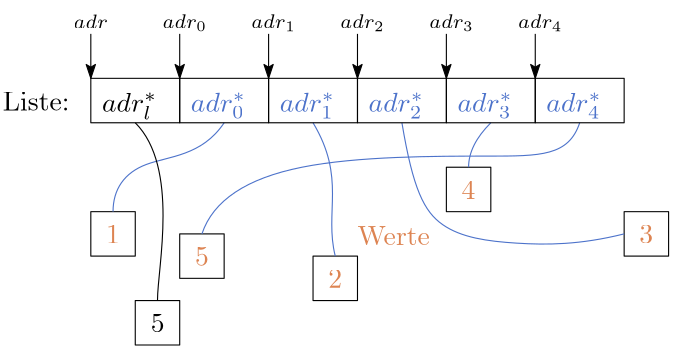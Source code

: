 <?xml version="1.0"?>
<!DOCTYPE ipe SYSTEM "ipe.dtd">
<ipe version="70218" creator="Ipe 7.2.24">
<info created="D:20210625163147" modified="D:20230901152639"/>
<ipestyle name="basic">
<symbol name="arrow/arc(spx)">
<path stroke="sym-stroke" fill="sym-stroke" pen="sym-pen">
0 0 m
-1 0.333 l
-1 -0.333 l
h
</path>
</symbol>
<symbol name="arrow/farc(spx)">
<path stroke="sym-stroke" fill="white" pen="sym-pen">
0 0 m
-1 0.333 l
-1 -0.333 l
h
</path>
</symbol>
<symbol name="arrow/ptarc(spx)">
<path stroke="sym-stroke" fill="sym-stroke" pen="sym-pen">
0 0 m
-1 0.333 l
-0.8 0 l
-1 -0.333 l
h
</path>
</symbol>
<symbol name="arrow/fptarc(spx)">
<path stroke="sym-stroke" fill="white" pen="sym-pen">
0 0 m
-1 0.333 l
-0.8 0 l
-1 -0.333 l
h
</path>
</symbol>
<symbol name="mark/circle(sx)" transformations="translations">
<path fill="sym-stroke">
0.6 0 0 0.6 0 0 e
0.4 0 0 0.4 0 0 e
</path>
</symbol>
<symbol name="mark/disk(sx)" transformations="translations">
<path fill="sym-stroke">
0.6 0 0 0.6 0 0 e
</path>
</symbol>
<symbol name="mark/fdisk(sfx)" transformations="translations">
<group>
<path fill="sym-fill">
0.5 0 0 0.5 0 0 e
</path>
<path fill="sym-stroke" fillrule="eofill">
0.6 0 0 0.6 0 0 e
0.4 0 0 0.4 0 0 e
</path>
</group>
</symbol>
<symbol name="mark/box(sx)" transformations="translations">
<path fill="sym-stroke" fillrule="eofill">
-0.6 -0.6 m
0.6 -0.6 l
0.6 0.6 l
-0.6 0.6 l
h
-0.4 -0.4 m
0.4 -0.4 l
0.4 0.4 l
-0.4 0.4 l
h
</path>
</symbol>
<symbol name="mark/square(sx)" transformations="translations">
<path fill="sym-stroke">
-0.6 -0.6 m
0.6 -0.6 l
0.6 0.6 l
-0.6 0.6 l
h
</path>
</symbol>
<symbol name="mark/fsquare(sfx)" transformations="translations">
<group>
<path fill="sym-fill">
-0.5 -0.5 m
0.5 -0.5 l
0.5 0.5 l
-0.5 0.5 l
h
</path>
<path fill="sym-stroke" fillrule="eofill">
-0.6 -0.6 m
0.6 -0.6 l
0.6 0.6 l
-0.6 0.6 l
h
-0.4 -0.4 m
0.4 -0.4 l
0.4 0.4 l
-0.4 0.4 l
h
</path>
</group>
</symbol>
<symbol name="mark/cross(sx)" transformations="translations">
<group>
<path fill="sym-stroke">
-0.43 -0.57 m
0.57 0.43 l
0.43 0.57 l
-0.57 -0.43 l
h
</path>
<path fill="sym-stroke">
-0.43 0.57 m
0.57 -0.43 l
0.43 -0.57 l
-0.57 0.43 l
h
</path>
</group>
</symbol>
<symbol name="arrow/fnormal(spx)">
<path stroke="sym-stroke" fill="white" pen="sym-pen">
0 0 m
-1 0.333 l
-1 -0.333 l
h
</path>
</symbol>
<symbol name="arrow/pointed(spx)">
<path stroke="sym-stroke" fill="sym-stroke" pen="sym-pen">
0 0 m
-1 0.333 l
-0.8 0 l
-1 -0.333 l
h
</path>
</symbol>
<symbol name="arrow/fpointed(spx)">
<path stroke="sym-stroke" fill="white" pen="sym-pen">
0 0 m
-1 0.333 l
-0.8 0 l
-1 -0.333 l
h
</path>
</symbol>
<symbol name="arrow/linear(spx)">
<path stroke="sym-stroke" pen="sym-pen">
-1 0.333 m
0 0 l
-1 -0.333 l
</path>
</symbol>
<symbol name="arrow/fdouble(spx)">
<path stroke="sym-stroke" fill="white" pen="sym-pen">
0 0 m
-1 0.333 l
-1 -0.333 l
h
-1 0 m
-2 0.333 l
-2 -0.333 l
h
</path>
</symbol>
<symbol name="arrow/double(spx)">
<path stroke="sym-stroke" fill="sym-stroke" pen="sym-pen">
0 0 m
-1 0.333 l
-1 -0.333 l
h
-1 0 m
-2 0.333 l
-2 -0.333 l
h
</path>
</symbol>
<anglesize name="22.5 deg" value="22.5"/>
<anglesize name="30 deg" value="30"/>
<anglesize name="45 deg" value="45"/>
<anglesize name="60 deg" value="60"/>
<anglesize name="90 deg" value="90"/>
<arrowsize name="large" value="10"/>
<arrowsize name="small" value="5"/>
<arrowsize name="tiny" value="3"/>
<color name="blue" value="0 0 1"/>
<color name="brown" value="0.647 0.165 0.165"/>
<color name="darkblue" value="0 0 0.545"/>
<color name="darkcyan" value="0 0.545 0.545"/>
<color name="darkgray" value="0.663"/>
<color name="darkgreen" value="0 0.392 0"/>
<color name="darkmagenta" value="0.545 0 0.545"/>
<color name="darkorange" value="1 0.549 0"/>
<color name="darkred" value="0.545 0 0"/>
<color name="gold" value="1 0.843 0"/>
<color name="gray" value="0.745"/>
<color name="green" value="0 1 0"/>
<color name="lightblue" value="0.678 0.847 0.902"/>
<color name="lightcyan" value="0.878 1 1"/>
<color name="lightgray" value="0.827"/>
<color name="lightgreen" value="0.565 0.933 0.565"/>
<color name="lightyellow" value="1 1 0.878"/>
<color name="navy" value="0 0 0.502"/>
<color name="orange" value="1 0.647 0"/>
<color name="pink" value="1 0.753 0.796"/>
<color name="purple" value="0.627 0.125 0.941"/>
<color name="red" value="1 0 0"/>
<color name="sbblue" value="0.298 0.447 0.79"/>
<color name="sbgreen" value="0.333 0.658 0.407"/>
<color name="sborange" value="0.866 0.517 0.321"/>
<color name="sbpurple" value="0.505 0.447 0.698"/>
<color name="sbred" value="0.768 0.305 0.321"/>
<color name="seagreen" value="0.18 0.545 0.341"/>
<color name="turquoise" value="0.251 0.878 0.816"/>
<color name="verydarkgray" value="0.4"/>
<color name="violet" value="0.933 0.51 0.933"/>
<color name="yellow" value="1 1 0"/>
<dashstyle name="dash dot dotted" value="[4 2 1 2 1 2] 0"/>
<dashstyle name="dash dotted" value="[4 2 1 2] 0"/>
<dashstyle name="dashed" value="[4] 0"/>
<dashstyle name="dotted" value="[1 3] 0"/>
<gridsize name="10 pts (~3.5 mm)" value="10"/>
<gridsize name="14 pts (~5 mm)" value="14"/>
<gridsize name="16 pts (~6 mm)" value="16"/>
<gridsize name="20 pts (~7 mm)" value="20"/>
<gridsize name="28 pts (~10 mm)" value="28"/>
<gridsize name="32 pts (~12 mm)" value="32"/>
<gridsize name="4 pts" value="4"/>
<gridsize name="56 pts (~20 mm)" value="56"/>
<gridsize name="8 pts (~3 mm)" value="8"/>
<opacity name="10%" value="0.1"/>
<opacity name="30%" value="0.3"/>
<opacity name="50%" value="0.5"/>
<opacity name="75%" value="0.75"/>
<pen name="fat" value="1.2"/>
<pen name="heavier" value="0.8"/>
<pen name="ultrafat" value="2"/>
<symbolsize name="large" value="5"/>
<symbolsize name="small" value="2"/>
<symbolsize name="tiny" value="1.1"/>
<textsize name="Huge" value="\Huge"/>
<textsize name="LARGE" value="\LARGE"/>
<textsize name="Large" value="\Large"/>
<textsize name="footnote" value="\footnotesize"/>
<textsize name="huge" value="\huge"/>
<textsize name="large" value="\large"/>
<textsize name="small" value="\small"/>
<textsize name="tiny" value="\tiny"/>
<textstyle name="center" begin="\begin{center}" end="\end{center}"/>
<textstyle name="item" begin="\begin{itemize}\item{}" end="\end{itemize}"/>
<textstyle name="itemize" begin="\begin{itemize}" end="\end{itemize}"/>
<tiling name="falling" angle="-60" step="4" width="1"/>
<tiling name="rising" angle="30" step="4" width="1"/>
</ipestyle>
<page>
<layer name="alpha"/>
<view layers="alpha" active="alpha"/>
<path layer="alpha" fill="white">
260 732 m
260 604 l
16 604 l
16 732 l
h
</path>
<path stroke="black">
48 656 m
48 640 l
64 640 l
64 656 l
h
</path>
<path stroke="black">
128 640 m
128 624 l
144 624 l
144 640 l
h
</path>
<path matrix="1 0 0 1 -16 64" stroke="black">
192 608 m
192 592 l
208 592 l
208 608 l
h
</path>
<path stroke="black">
240 656 m
240 640 l
256 640 l
256 656 l
h
</path>
<text matrix="1 0 0 1 1.46955 -3.42896" transformations="translations" pos="52 648" stroke="sborange" type="label" width="4.981" height="6.42" depth="0" valign="baseline">1</text>
<text matrix="1 0 0 1 81.4695 -19.429" transformations="translations" pos="52 648" stroke="sborange" type="label" width="4.981" height="6.42" depth="0" valign="baseline">2</text>
<text matrix="1 0 0 1 129.47 12.571" transformations="translations" pos="52 648" stroke="sborange" type="label" width="4.981" height="6.42" depth="0" valign="baseline">4</text>
<text matrix="1 0 0 1 193.47 -3.42896" transformations="translations" pos="52 648" stroke="sborange" type="label" width="4.981" height="6.42" depth="0" valign="baseline">3</text>
<path matrix="1 0 0 1 -112 40" stroke="black">
192 608 m
192 592 l
208 592 l
208 608 l
h
</path>
<text matrix="1 0 0 1 33.47 -11.429" transformations="translations" pos="52 648" stroke="sborange" type="label" width="4.981" height="6.42" depth="0" valign="baseline">5</text>
<path stroke="sbblue">
96 688 m
88 676
64 676
56 664
56 656 c
</path>
<path stroke="sbblue">
128 688 m
140 668
132 656
136 640 c
</path>
<path stroke="sbblue">
192 688 m
184 680
184 672 c
</path>
<path stroke="sbblue">
160 688 m
164 664
172 648
200 644
224 644
240 648 c
</path>
<path stroke="sbblue">
224 688 m
220 676
200 676
116 676
92 660
88 648 c
</path>
<text matrix="1 0 0 1 120 -4" transformations="translations" pos="24 648" stroke="sborange" type="label" width="26.041" height="6.808" depth="0" valign="baseline">Werte</text>
<path stroke="black">
80 704 m
80 688 l
112 688 l
112 704 l
h
</path>
<path stroke="black">
112 704 m
112 688 l
144 688 l
144 704 l
h
</path>
<path stroke="black">
144 704 m
144 688 l
176 688 l
176 704 l
h
</path>
<path stroke="black">
176 704 m
176 688 l
208 688 l
208 704 l
h
</path>
<path stroke="black">
208 704 m
208 688 l
240 688 l
240 704 l
h
</path>
<text matrix="1 0 0 1 0 -4" transformations="translations" pos="84 696" stroke="sbblue" type="label" width="19.803" height="6.921" depth="2.47" valign="baseline" style="math">adr_0^*</text>
<text matrix="1 0 0 1 32 -4" transformations="translations" pos="84 696" stroke="sbblue" type="label" width="19.803" height="6.921" depth="2.47" valign="baseline" style="math">adr_1^*</text>
<text matrix="1 0 0 1 64 -4" transformations="translations" pos="84 696" stroke="sbblue" type="label" width="19.803" height="6.921" depth="2.47" valign="baseline" style="math">adr_2^*</text>
<text matrix="1 0 0 1 96 -4" transformations="translations" pos="84 696" stroke="sbblue" type="label" width="19.803" height="6.921" depth="2.47" valign="baseline" style="math">adr_3^*</text>
<text matrix="1 0 0 1 128 -4" transformations="translations" pos="84 696" stroke="sbblue" type="label" width="19.803" height="6.921" depth="2.47" valign="baseline" style="math">adr_4^*</text>
<text matrix="1 0 0 1 -6.2005 -102.02" transformations="translations" pos="80 824" stroke="black" type="label" width="16.056" height="4.849" depth="0.99" valign="baseline" size="7" style="math">adr_0</text>
<path matrix="1 0 0 1 0 -96" stroke="black" arrow="ptarc/small">
80 816 m
80 800 l
</path>
<text matrix="1 0 0 1 25.7995 -102.02" transformations="translations" pos="80 824" stroke="black" type="label" width="16.056" height="4.849" depth="0.99" valign="baseline" size="7" style="math">adr_1</text>
<path matrix="1 0 0 1 32 -96" stroke="black" arrow="ptarc/small">
80 816 m
80 800 l
</path>
<text matrix="1 0 0 1 57.7995 -102.02" transformations="translations" pos="80 824" stroke="black" type="label" width="16.056" height="4.849" depth="0.99" valign="baseline" size="7" style="math">adr_2</text>
<path matrix="1 0 0 1 64 -96" stroke="black" arrow="ptarc/small">
80 816 m
80 800 l
</path>
<text matrix="1 0 0 1 89.7995 -102.02" transformations="translations" pos="80 824" stroke="black" type="label" width="16.056" height="4.849" depth="0.99" valign="baseline" size="7" style="math">adr_3</text>
<path matrix="1 0 0 1 96 -96" stroke="black" arrow="ptarc/small">
80 816 m
80 800 l
</path>
<text matrix="1 0 0 1 121.799 -102.02" transformations="translations" pos="80 824" stroke="black" type="label" width="16.056" height="4.849" depth="0.99" valign="baseline" size="7" style="math">adr_4</text>
<path matrix="1 0 0 1 128 -96" stroke="black" arrow="ptarc/small">
80 816 m
80 800 l
</path>
<text matrix="1 0 0 1 -27.6939 -67.6232" transformations="translations" pos="44 760" stroke="black" type="label" width="23.993" height="6.808" depth="0" valign="baseline">Liste:</text>
<path matrix="1 0 0 1 -32 -96" stroke="black" arrow="ptarc/small">
80 816 m
80 800 l
</path>
<text matrix="1 0 0 1 -38.2005 -102.02" transformations="translations" pos="80 824" stroke="black" type="label" width="12.382" height="4.843" depth="0" valign="baseline" size="7" style="math">adr</text>
<text matrix="1 0 0 1 -2.38849 -83.3668" transformations="translations" pos="72 696" stroke="black" type="label" width="4.981" height="6.42" depth="0" valign="baseline" style="math">5</text>
<path matrix="1 0 0 1 16 -32" stroke="black">
48 656 m
48 640 l
64 640 l
64 656 l
h
</path>
<path stroke="black">
48 704 m
48 688 l
80 688 l
80 704 l
h
</path>
<text matrix="1 0 0 1 -32 -4" transformations="translations" pos="84 696" stroke="black" type="label" width="19.803" height="6.92" depth="2.82" valign="baseline" style="math">adr_l^*</text>
<path stroke="black">
64 688 m
80 672
72 636
72 624 c
</path>
</page>
</ipe>
